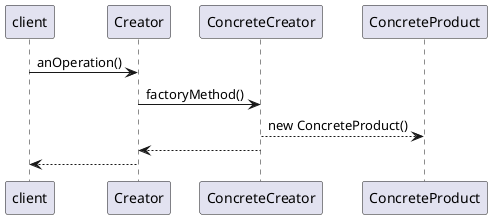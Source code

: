 @startuml
client -> Creator: anOperation()
Creator -> ConcreteCreator: factoryMethod()
ConcreteCreator --> ConcreteProduct: new ConcreteProduct()
Creator <-- ConcreteCreator
client <-- Creator
@enduml